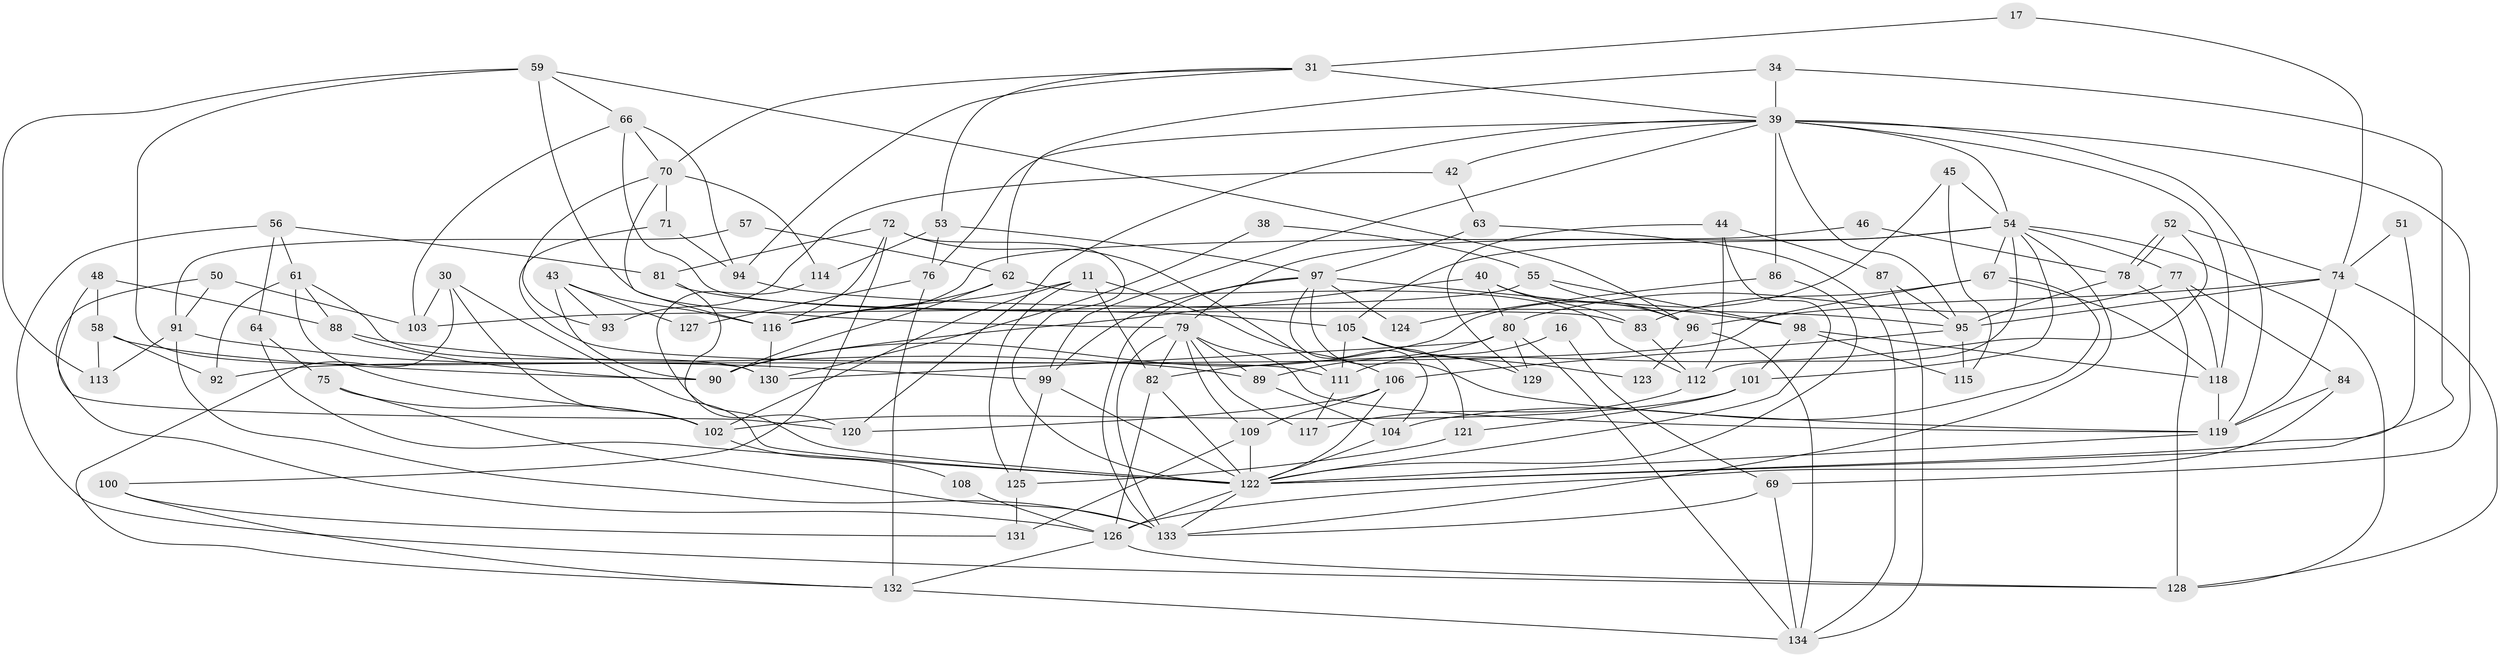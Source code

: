 // original degree distribution, {5: 0.2462686567164179, 6: 0.07462686567164178, 3: 0.26865671641791045, 4: 0.2835820895522388, 2: 0.1044776119402985, 8: 0.014925373134328358, 7: 0.007462686567164179}
// Generated by graph-tools (version 1.1) at 2025/54/03/04/25 21:54:04]
// undirected, 93 vertices, 208 edges
graph export_dot {
graph [start="1"]
  node [color=gray90,style=filled];
  11 [super="+3"];
  16;
  17;
  30;
  31 [super="+23"];
  34;
  38;
  39 [super="+22"];
  40;
  42;
  43;
  44;
  45;
  46;
  48;
  50;
  51;
  52;
  53 [super="+9"];
  54 [super="+19+35"];
  55;
  56;
  57;
  58;
  59;
  61;
  62;
  63;
  64;
  66;
  67;
  69;
  70;
  71;
  72 [super="+15"];
  74 [super="+14+65"];
  75;
  76;
  77 [super="+49"];
  78;
  79 [super="+24+41"];
  80 [super="+8"];
  81;
  82 [super="+37"];
  83;
  84;
  86;
  87;
  88;
  89 [super="+36"];
  90 [super="+7"];
  91;
  92;
  93 [super="+5"];
  94;
  95 [super="+68"];
  96 [super="+33"];
  97 [super="+73"];
  98;
  99;
  100;
  101 [super="+21"];
  102;
  103;
  104;
  105 [super="+2"];
  106 [super="+60"];
  108;
  109;
  111;
  112 [super="+28"];
  113;
  114;
  115 [super="+26"];
  116 [super="+25"];
  117;
  118 [super="+20"];
  119 [super="+18+85"];
  120;
  121;
  122 [super="+13+12+110"];
  123;
  124;
  125;
  126 [super="+47"];
  127;
  128;
  129;
  130;
  131;
  132;
  133 [super="+6+32"];
  134;
  11 -- 102;
  11 -- 82;
  11 -- 106;
  11 -- 125;
  11 -- 116;
  16 -- 69;
  16 -- 111;
  17 -- 31;
  17 -- 74;
  30 -- 122;
  30 -- 132;
  30 -- 102;
  30 -- 103;
  31 -- 94;
  31 -- 53;
  31 -- 70;
  31 -- 39 [weight=2];
  34 -- 62;
  34 -- 122;
  34 -- 39;
  38 -- 130;
  38 -- 55;
  39 -- 42;
  39 -- 76;
  39 -- 119;
  39 -- 54 [weight=2];
  39 -- 99;
  39 -- 69;
  39 -- 86;
  39 -- 118;
  39 -- 120;
  39 -- 95;
  40 -- 80;
  40 -- 96;
  40 -- 83;
  40 -- 90;
  42 -- 63;
  42 -- 93;
  43 -- 116;
  43 -- 90;
  43 -- 93;
  43 -- 127;
  44 -- 112;
  44 -- 87;
  44 -- 129;
  44 -- 122;
  45 -- 90;
  45 -- 54;
  45 -- 115;
  46 -- 78;
  46 -- 116;
  48 -- 120;
  48 -- 58;
  48 -- 88;
  50 -- 103;
  50 -- 126;
  50 -- 91;
  51 -- 74;
  51 -- 122 [weight=2];
  52 -- 74;
  52 -- 78;
  52 -- 78;
  52 -- 82;
  53 -- 76;
  53 -- 114;
  53 -- 97;
  54 -- 67;
  54 -- 77 [weight=2];
  54 -- 133;
  54 -- 101;
  54 -- 105;
  54 -- 128;
  54 -- 112;
  54 -- 79;
  55 -- 103;
  55 -- 98;
  55 -- 96;
  56 -- 81;
  56 -- 64;
  56 -- 61;
  56 -- 128;
  57 -- 62;
  57 -- 91;
  58 -- 113;
  58 -- 92;
  58 -- 90;
  59 -- 66;
  59 -- 96;
  59 -- 79;
  59 -- 113;
  59 -- 130;
  61 -- 88;
  61 -- 92;
  61 -- 102;
  61 -- 130;
  62 -- 90 [weight=2];
  62 -- 112;
  62 -- 116;
  63 -- 134;
  63 -- 97;
  64 -- 75;
  64 -- 122;
  66 -- 70;
  66 -- 83;
  66 -- 94;
  66 -- 103;
  67 -- 83;
  67 -- 92;
  67 -- 104;
  67 -- 118;
  69 -- 134;
  69 -- 133;
  70 -- 114;
  70 -- 71;
  70 -- 116;
  70 -- 93;
  71 -- 94;
  71 -- 111;
  72 -- 116;
  72 -- 100;
  72 -- 81;
  72 -- 122;
  72 -- 111;
  74 -- 119 [weight=2];
  74 -- 128;
  74 -- 96;
  74 -- 95 [weight=2];
  75 -- 102;
  75 -- 133;
  76 -- 132;
  76 -- 127;
  77 -- 80;
  77 -- 84;
  77 -- 118;
  78 -- 128;
  78 -- 95;
  79 -- 82;
  79 -- 109;
  79 -- 133 [weight=2];
  79 -- 119 [weight=2];
  79 -- 117;
  79 -- 89;
  80 -- 130;
  80 -- 129;
  80 -- 89;
  80 -- 134;
  81 -- 105 [weight=2];
  81 -- 120;
  82 -- 126;
  82 -- 122;
  83 -- 112;
  84 -- 126;
  84 -- 119;
  86 -- 124;
  86 -- 122;
  87 -- 134;
  87 -- 95;
  88 -- 90;
  88 -- 89;
  89 -- 104;
  91 -- 99;
  91 -- 113;
  91 -- 133;
  94 -- 95;
  95 -- 106;
  95 -- 115;
  96 -- 123;
  96 -- 134;
  97 -- 119;
  97 -- 99;
  97 -- 98;
  97 -- 133;
  97 -- 104;
  97 -- 124;
  98 -- 115;
  98 -- 101;
  98 -- 118;
  99 -- 125;
  99 -- 122;
  100 -- 131;
  100 -- 132;
  101 -- 121;
  101 -- 102 [weight=2];
  102 -- 108;
  104 -- 122 [weight=2];
  105 -- 121 [weight=2];
  105 -- 123 [weight=2];
  105 -- 129;
  105 -- 111;
  106 -- 109 [weight=2];
  106 -- 120;
  106 -- 122;
  108 -- 126;
  109 -- 131;
  109 -- 122;
  111 -- 117;
  112 -- 117;
  114 -- 122;
  116 -- 130;
  118 -- 119;
  119 -- 122 [weight=2];
  121 -- 125;
  122 -- 133 [weight=2];
  122 -- 126 [weight=2];
  125 -- 131;
  126 -- 128;
  126 -- 132;
  132 -- 134;
}
